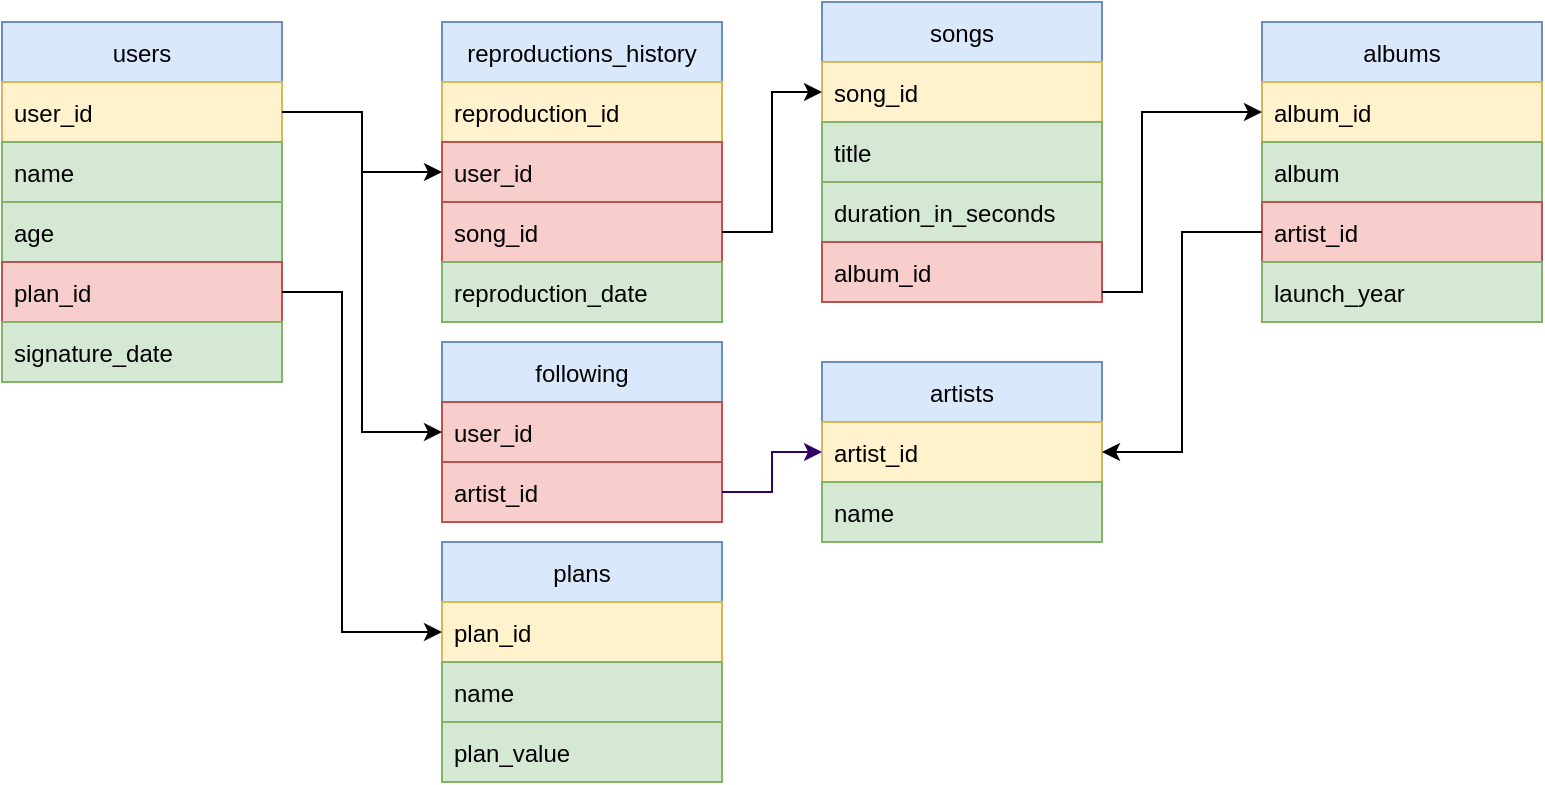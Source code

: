 <mxfile version="17.4.2" type="github">
  <diagram id="TBQ7aUDyecNSGk7ifxOf" name="Page-1">
    <mxGraphModel dx="868" dy="449" grid="1" gridSize="10" guides="1" tooltips="1" connect="1" arrows="1" fold="1" page="1" pageScale="1" pageWidth="850" pageHeight="1100" math="0" shadow="0">
      <root>
        <mxCell id="0" />
        <mxCell id="1" parent="0" />
        <mxCell id="Ob_YggxUKcj3K266VAnM-1" value="users" style="swimlane;fontStyle=0;childLayout=stackLayout;horizontal=1;startSize=30;horizontalStack=0;resizeParent=1;resizeParentMax=0;resizeLast=0;collapsible=1;marginBottom=0;fillColor=#dae8fc;strokeColor=#6c8ebf;" parent="1" vertex="1">
          <mxGeometry x="10" y="20" width="140" height="180" as="geometry" />
        </mxCell>
        <mxCell id="Ob_YggxUKcj3K266VAnM-2" value="user_id" style="text;strokeColor=#d6b656;fillColor=#fff2cc;align=left;verticalAlign=middle;spacingLeft=4;spacingRight=4;overflow=hidden;points=[[0,0.5],[1,0.5]];portConstraint=eastwest;rotatable=0;" parent="Ob_YggxUKcj3K266VAnM-1" vertex="1">
          <mxGeometry y="30" width="140" height="30" as="geometry" />
        </mxCell>
        <mxCell id="Ob_YggxUKcj3K266VAnM-3" value="name        " style="text;strokeColor=#82b366;fillColor=#d5e8d4;align=left;verticalAlign=middle;spacingLeft=4;spacingRight=4;overflow=hidden;points=[[0,0.5],[1,0.5]];portConstraint=eastwest;rotatable=0;" parent="Ob_YggxUKcj3K266VAnM-1" vertex="1">
          <mxGeometry y="60" width="140" height="30" as="geometry" />
        </mxCell>
        <mxCell id="Ob_YggxUKcj3K266VAnM-4" value="age" style="text;strokeColor=#82b366;fillColor=#d5e8d4;align=left;verticalAlign=middle;spacingLeft=4;spacingRight=4;overflow=hidden;points=[[0,0.5],[1,0.5]];portConstraint=eastwest;rotatable=0;" parent="Ob_YggxUKcj3K266VAnM-1" vertex="1">
          <mxGeometry y="90" width="140" height="30" as="geometry" />
        </mxCell>
        <mxCell id="Ob_YggxUKcj3K266VAnM-5" value="plan_id" style="text;strokeColor=#b85450;fillColor=#f8cecc;align=left;verticalAlign=middle;spacingLeft=4;spacingRight=4;overflow=hidden;points=[[0,0.5],[1,0.5]];portConstraint=eastwest;rotatable=0;" parent="Ob_YggxUKcj3K266VAnM-1" vertex="1">
          <mxGeometry y="120" width="140" height="30" as="geometry" />
        </mxCell>
        <mxCell id="Ob_YggxUKcj3K266VAnM-6" value="signature_date" style="text;strokeColor=#82b366;fillColor=#d5e8d4;align=left;verticalAlign=middle;spacingLeft=4;spacingRight=4;overflow=hidden;points=[[0,0.5],[1,0.5]];portConstraint=eastwest;rotatable=0;" parent="Ob_YggxUKcj3K266VAnM-1" vertex="1">
          <mxGeometry y="150" width="140" height="30" as="geometry" />
        </mxCell>
        <mxCell id="Ob_YggxUKcj3K266VAnM-7" value="plans" style="swimlane;fontStyle=0;childLayout=stackLayout;horizontal=1;startSize=30;horizontalStack=0;resizeParent=1;resizeParentMax=0;resizeLast=0;collapsible=1;marginBottom=0;fillColor=#dae8fc;strokeColor=#6c8ebf;" parent="1" vertex="1">
          <mxGeometry x="230" y="280" width="140" height="120" as="geometry" />
        </mxCell>
        <mxCell id="Ob_YggxUKcj3K266VAnM-9" value="plan_id" style="text;strokeColor=#d6b656;fillColor=#fff2cc;align=left;verticalAlign=middle;spacingLeft=4;spacingRight=4;overflow=hidden;points=[[0,0.5],[1,0.5]];portConstraint=eastwest;rotatable=0;" parent="Ob_YggxUKcj3K266VAnM-7" vertex="1">
          <mxGeometry y="30" width="140" height="30" as="geometry" />
        </mxCell>
        <mxCell id="Ob_YggxUKcj3K266VAnM-10" value="name" style="text;strokeColor=#82b366;fillColor=#d5e8d4;align=left;verticalAlign=middle;spacingLeft=4;spacingRight=4;overflow=hidden;points=[[0,0.5],[1,0.5]];portConstraint=eastwest;rotatable=0;" parent="Ob_YggxUKcj3K266VAnM-7" vertex="1">
          <mxGeometry y="60" width="140" height="30" as="geometry" />
        </mxCell>
        <mxCell id="Ob_YggxUKcj3K266VAnM-11" value="plan_value" style="text;strokeColor=#82b366;fillColor=#d5e8d4;align=left;verticalAlign=middle;spacingLeft=4;spacingRight=4;overflow=hidden;points=[[0,0.5],[1,0.5]];portConstraint=eastwest;rotatable=0;" parent="Ob_YggxUKcj3K266VAnM-7" vertex="1">
          <mxGeometry y="90" width="140" height="30" as="geometry" />
        </mxCell>
        <mxCell id="Ob_YggxUKcj3K266VAnM-12" style="edgeStyle=orthogonalEdgeStyle;rounded=0;orthogonalLoop=1;jettySize=auto;html=1;entryX=0;entryY=0.5;entryDx=0;entryDy=0;strokeColor=#000000;" parent="1" source="Ob_YggxUKcj3K266VAnM-5" target="Ob_YggxUKcj3K266VAnM-9" edge="1">
          <mxGeometry relative="1" as="geometry">
            <Array as="points">
              <mxPoint x="180" y="155" />
              <mxPoint x="180" y="325" />
            </Array>
          </mxGeometry>
        </mxCell>
        <mxCell id="Ob_YggxUKcj3K266VAnM-13" value="reproductions_history" style="swimlane;fontStyle=0;childLayout=stackLayout;horizontal=1;startSize=30;horizontalStack=0;resizeParent=1;resizeParentMax=0;resizeLast=0;collapsible=1;marginBottom=0;fillColor=#dae8fc;strokeColor=#6c8ebf;" parent="1" vertex="1">
          <mxGeometry x="230" y="20" width="140" height="150" as="geometry" />
        </mxCell>
        <mxCell id="RMbZLZ71sfEvBxXgKuhC-5" value="reproduction_id" style="text;strokeColor=#d6b656;fillColor=#fff2cc;align=left;verticalAlign=middle;spacingLeft=4;spacingRight=4;overflow=hidden;points=[[0,0.5],[1,0.5]];portConstraint=eastwest;rotatable=0;" vertex="1" parent="Ob_YggxUKcj3K266VAnM-13">
          <mxGeometry y="30" width="140" height="30" as="geometry" />
        </mxCell>
        <mxCell id="Ob_YggxUKcj3K266VAnM-14" value="user_id" style="text;strokeColor=#b85450;fillColor=#f8cecc;align=left;verticalAlign=middle;spacingLeft=4;spacingRight=4;overflow=hidden;points=[[0,0.5],[1,0.5]];portConstraint=eastwest;rotatable=0;" parent="Ob_YggxUKcj3K266VAnM-13" vertex="1">
          <mxGeometry y="60" width="140" height="30" as="geometry" />
        </mxCell>
        <mxCell id="Ob_YggxUKcj3K266VAnM-15" value="song_id" style="text;strokeColor=#b85450;fillColor=#f8cecc;align=left;verticalAlign=middle;spacingLeft=4;spacingRight=4;overflow=hidden;points=[[0,0.5],[1,0.5]];portConstraint=eastwest;rotatable=0;" parent="Ob_YggxUKcj3K266VAnM-13" vertex="1">
          <mxGeometry y="90" width="140" height="30" as="geometry" />
        </mxCell>
        <mxCell id="Ob_YggxUKcj3K266VAnM-16" value="reproduction_date" style="text;strokeColor=#82b366;fillColor=#d5e8d4;align=left;verticalAlign=middle;spacingLeft=4;spacingRight=4;overflow=hidden;points=[[0,0.5],[1,0.5]];portConstraint=eastwest;rotatable=0;" parent="Ob_YggxUKcj3K266VAnM-13" vertex="1">
          <mxGeometry y="120" width="140" height="30" as="geometry" />
        </mxCell>
        <mxCell id="Ob_YggxUKcj3K266VAnM-17" style="edgeStyle=orthogonalEdgeStyle;rounded=0;orthogonalLoop=1;jettySize=auto;html=1;entryX=0;entryY=0.5;entryDx=0;entryDy=0;" parent="1" source="Ob_YggxUKcj3K266VAnM-2" target="Ob_YggxUKcj3K266VAnM-14" edge="1">
          <mxGeometry relative="1" as="geometry">
            <Array as="points">
              <mxPoint x="190" y="65" />
              <mxPoint x="190" y="95" />
            </Array>
          </mxGeometry>
        </mxCell>
        <mxCell id="Ob_YggxUKcj3K266VAnM-18" value="songs" style="swimlane;fontStyle=0;childLayout=stackLayout;horizontal=1;startSize=30;horizontalStack=0;resizeParent=1;resizeParentMax=0;resizeLast=0;collapsible=1;marginBottom=0;fillColor=#dae8fc;strokeColor=#6c8ebf;" parent="1" vertex="1">
          <mxGeometry x="420" y="10" width="140" height="150" as="geometry" />
        </mxCell>
        <mxCell id="Ob_YggxUKcj3K266VAnM-19" value="song_id" style="text;strokeColor=#d6b656;fillColor=#fff2cc;align=left;verticalAlign=middle;spacingLeft=4;spacingRight=4;overflow=hidden;points=[[0,0.5],[1,0.5]];portConstraint=eastwest;rotatable=0;" parent="Ob_YggxUKcj3K266VAnM-18" vertex="1">
          <mxGeometry y="30" width="140" height="30" as="geometry" />
        </mxCell>
        <mxCell id="Ob_YggxUKcj3K266VAnM-20" value="title" style="text;strokeColor=#82b366;fillColor=#d5e8d4;align=left;verticalAlign=middle;spacingLeft=4;spacingRight=4;overflow=hidden;points=[[0,0.5],[1,0.5]];portConstraint=eastwest;rotatable=0;" parent="Ob_YggxUKcj3K266VAnM-18" vertex="1">
          <mxGeometry y="60" width="140" height="30" as="geometry" />
        </mxCell>
        <mxCell id="Ob_YggxUKcj3K266VAnM-21" value="duration_in_seconds" style="text;strokeColor=#82b366;fillColor=#d5e8d4;align=left;verticalAlign=middle;spacingLeft=4;spacingRight=4;overflow=hidden;points=[[0,0.5],[1,0.5]];portConstraint=eastwest;rotatable=0;" parent="Ob_YggxUKcj3K266VAnM-18" vertex="1">
          <mxGeometry y="90" width="140" height="30" as="geometry" />
        </mxCell>
        <mxCell id="Ob_YggxUKcj3K266VAnM-22" value="album_id" style="text;strokeColor=#b85450;fillColor=#f8cecc;align=left;verticalAlign=middle;spacingLeft=4;spacingRight=4;overflow=hidden;points=[[0,0.5],[1,0.5]];portConstraint=eastwest;rotatable=0;" parent="Ob_YggxUKcj3K266VAnM-18" vertex="1">
          <mxGeometry y="120" width="140" height="30" as="geometry" />
        </mxCell>
        <mxCell id="Ob_YggxUKcj3K266VAnM-23" style="edgeStyle=orthogonalEdgeStyle;rounded=0;orthogonalLoop=1;jettySize=auto;html=1;entryX=0;entryY=0.5;entryDx=0;entryDy=0;" parent="1" source="Ob_YggxUKcj3K266VAnM-15" target="Ob_YggxUKcj3K266VAnM-19" edge="1">
          <mxGeometry relative="1" as="geometry" />
        </mxCell>
        <mxCell id="Ob_YggxUKcj3K266VAnM-24" value="albums" style="swimlane;fontStyle=0;childLayout=stackLayout;horizontal=1;startSize=30;horizontalStack=0;resizeParent=1;resizeParentMax=0;resizeLast=0;collapsible=1;marginBottom=0;fillColor=#dae8fc;strokeColor=#6c8ebf;" parent="1" vertex="1">
          <mxGeometry x="640" y="20" width="140" height="150" as="geometry" />
        </mxCell>
        <mxCell id="Ob_YggxUKcj3K266VAnM-25" value="album_id" style="text;strokeColor=#d6b656;fillColor=#fff2cc;align=left;verticalAlign=middle;spacingLeft=4;spacingRight=4;overflow=hidden;points=[[0,0.5],[1,0.5]];portConstraint=eastwest;rotatable=0;" parent="Ob_YggxUKcj3K266VAnM-24" vertex="1">
          <mxGeometry y="30" width="140" height="30" as="geometry" />
        </mxCell>
        <mxCell id="Ob_YggxUKcj3K266VAnM-26" value="album" style="text;strokeColor=#82b366;fillColor=#d5e8d4;align=left;verticalAlign=middle;spacingLeft=4;spacingRight=4;overflow=hidden;points=[[0,0.5],[1,0.5]];portConstraint=eastwest;rotatable=0;" parent="Ob_YggxUKcj3K266VAnM-24" vertex="1">
          <mxGeometry y="60" width="140" height="30" as="geometry" />
        </mxCell>
        <mxCell id="Ob_YggxUKcj3K266VAnM-27" value="artist_id" style="text;strokeColor=#b85450;fillColor=#f8cecc;align=left;verticalAlign=middle;spacingLeft=4;spacingRight=4;overflow=hidden;points=[[0,0.5],[1,0.5]];portConstraint=eastwest;rotatable=0;" parent="Ob_YggxUKcj3K266VAnM-24" vertex="1">
          <mxGeometry y="90" width="140" height="30" as="geometry" />
        </mxCell>
        <mxCell id="Ob_YggxUKcj3K266VAnM-28" value="launch_year" style="text;strokeColor=#82b366;fillColor=#d5e8d4;align=left;verticalAlign=middle;spacingLeft=4;spacingRight=4;overflow=hidden;points=[[0,0.5],[1,0.5]];portConstraint=eastwest;rotatable=0;" parent="Ob_YggxUKcj3K266VAnM-24" vertex="1">
          <mxGeometry y="120" width="140" height="30" as="geometry" />
        </mxCell>
        <mxCell id="Ob_YggxUKcj3K266VAnM-29" style="edgeStyle=orthogonalEdgeStyle;rounded=0;orthogonalLoop=1;jettySize=auto;html=1;entryX=0;entryY=0.5;entryDx=0;entryDy=0;" parent="1" source="Ob_YggxUKcj3K266VAnM-22" target="Ob_YggxUKcj3K266VAnM-25" edge="1">
          <mxGeometry relative="1" as="geometry">
            <Array as="points">
              <mxPoint x="580" y="155" />
              <mxPoint x="580" y="65" />
            </Array>
          </mxGeometry>
        </mxCell>
        <mxCell id="Ob_YggxUKcj3K266VAnM-31" value="artists" style="swimlane;fontStyle=0;childLayout=stackLayout;horizontal=1;startSize=30;horizontalStack=0;resizeParent=1;resizeParentMax=0;resizeLast=0;collapsible=1;marginBottom=0;fillColor=#dae8fc;strokeColor=#6c8ebf;" parent="1" vertex="1">
          <mxGeometry x="420" y="190" width="140" height="90" as="geometry" />
        </mxCell>
        <mxCell id="Ob_YggxUKcj3K266VAnM-32" value="artist_id" style="text;strokeColor=#d6b656;fillColor=#fff2cc;align=left;verticalAlign=middle;spacingLeft=4;spacingRight=4;overflow=hidden;points=[[0,0.5],[1,0.5]];portConstraint=eastwest;rotatable=0;" parent="Ob_YggxUKcj3K266VAnM-31" vertex="1">
          <mxGeometry y="30" width="140" height="30" as="geometry" />
        </mxCell>
        <mxCell id="Ob_YggxUKcj3K266VAnM-33" value="name" style="text;strokeColor=#82b366;fillColor=#d5e8d4;align=left;verticalAlign=middle;spacingLeft=4;spacingRight=4;overflow=hidden;points=[[0,0.5],[1,0.5]];portConstraint=eastwest;rotatable=0;" parent="Ob_YggxUKcj3K266VAnM-31" vertex="1">
          <mxGeometry y="60" width="140" height="30" as="geometry" />
        </mxCell>
        <mxCell id="Ob_YggxUKcj3K266VAnM-35" style="edgeStyle=orthogonalEdgeStyle;rounded=0;orthogonalLoop=1;jettySize=auto;html=1;entryX=1;entryY=0.5;entryDx=0;entryDy=0;" parent="1" source="Ob_YggxUKcj3K266VAnM-27" target="Ob_YggxUKcj3K266VAnM-31" edge="1">
          <mxGeometry relative="1" as="geometry" />
        </mxCell>
        <mxCell id="Ob_YggxUKcj3K266VAnM-36" value="following" style="swimlane;fontStyle=0;childLayout=stackLayout;horizontal=1;startSize=30;horizontalStack=0;resizeParent=1;resizeParentMax=0;resizeLast=0;collapsible=1;marginBottom=0;fillColor=#dae8fc;strokeColor=#6c8ebf;" parent="1" vertex="1">
          <mxGeometry x="230" y="180" width="140" height="90" as="geometry" />
        </mxCell>
        <mxCell id="Ob_YggxUKcj3K266VAnM-37" value="user_id" style="text;strokeColor=#b85450;fillColor=#f8cecc;align=left;verticalAlign=middle;spacingLeft=4;spacingRight=4;overflow=hidden;points=[[0,0.5],[1,0.5]];portConstraint=eastwest;rotatable=0;" parent="Ob_YggxUKcj3K266VAnM-36" vertex="1">
          <mxGeometry y="30" width="140" height="30" as="geometry" />
        </mxCell>
        <mxCell id="Ob_YggxUKcj3K266VAnM-38" value="artist_id" style="text;strokeColor=#b85450;fillColor=#f8cecc;align=left;verticalAlign=middle;spacingLeft=4;spacingRight=4;overflow=hidden;points=[[0,0.5],[1,0.5]];portConstraint=eastwest;rotatable=0;" parent="Ob_YggxUKcj3K266VAnM-36" vertex="1">
          <mxGeometry y="60" width="140" height="30" as="geometry" />
        </mxCell>
        <mxCell id="Ob_YggxUKcj3K266VAnM-42" style="edgeStyle=orthogonalEdgeStyle;rounded=0;orthogonalLoop=1;jettySize=auto;html=1;entryX=0;entryY=0.5;entryDx=0;entryDy=0;strokeColor=#330066;" parent="1" source="Ob_YggxUKcj3K266VAnM-38" target="Ob_YggxUKcj3K266VAnM-32" edge="1">
          <mxGeometry relative="1" as="geometry" />
        </mxCell>
        <mxCell id="RMbZLZ71sfEvBxXgKuhC-6" style="edgeStyle=orthogonalEdgeStyle;rounded=0;orthogonalLoop=1;jettySize=auto;html=1;entryX=0;entryY=0.5;entryDx=0;entryDy=0;strokeColor=#000000;" edge="1" parent="1" source="Ob_YggxUKcj3K266VAnM-2" target="Ob_YggxUKcj3K266VAnM-37">
          <mxGeometry relative="1" as="geometry" />
        </mxCell>
      </root>
    </mxGraphModel>
  </diagram>
</mxfile>
